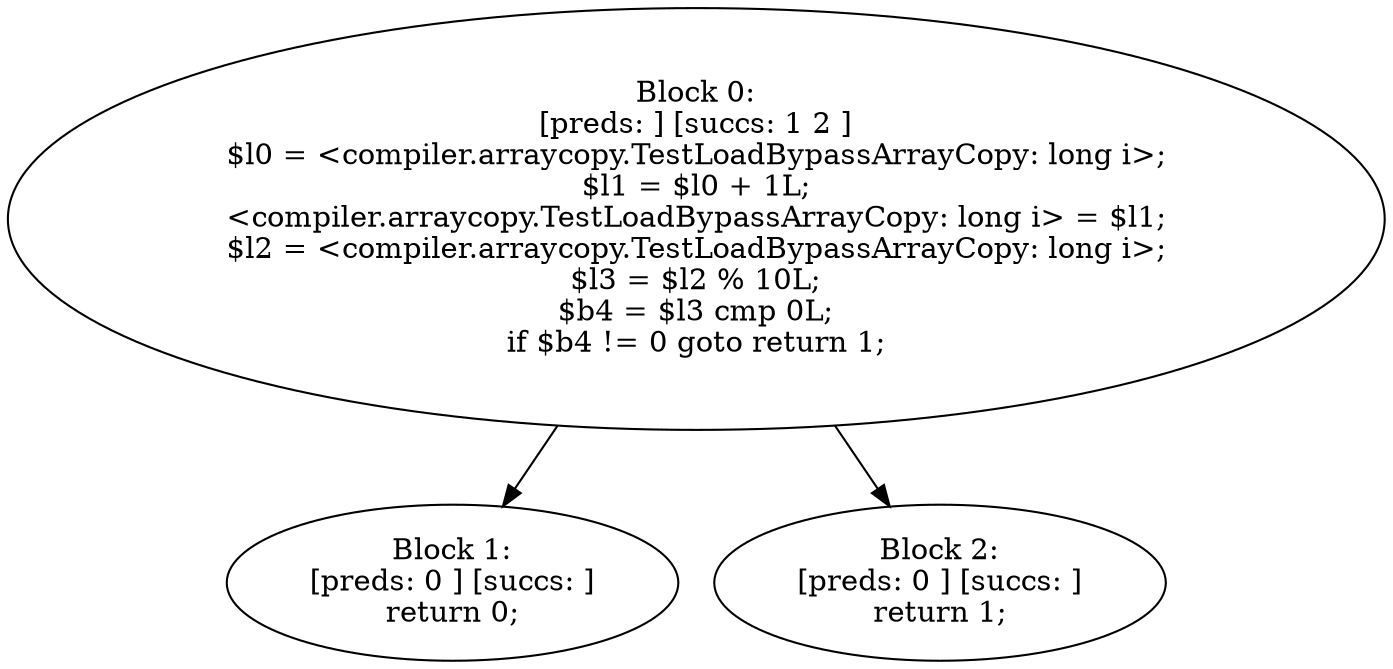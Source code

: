 digraph "unitGraph" {
    "Block 0:
[preds: ] [succs: 1 2 ]
$l0 = <compiler.arraycopy.TestLoadBypassArrayCopy: long i>;
$l1 = $l0 + 1L;
<compiler.arraycopy.TestLoadBypassArrayCopy: long i> = $l1;
$l2 = <compiler.arraycopy.TestLoadBypassArrayCopy: long i>;
$l3 = $l2 % 10L;
$b4 = $l3 cmp 0L;
if $b4 != 0 goto return 1;
"
    "Block 1:
[preds: 0 ] [succs: ]
return 0;
"
    "Block 2:
[preds: 0 ] [succs: ]
return 1;
"
    "Block 0:
[preds: ] [succs: 1 2 ]
$l0 = <compiler.arraycopy.TestLoadBypassArrayCopy: long i>;
$l1 = $l0 + 1L;
<compiler.arraycopy.TestLoadBypassArrayCopy: long i> = $l1;
$l2 = <compiler.arraycopy.TestLoadBypassArrayCopy: long i>;
$l3 = $l2 % 10L;
$b4 = $l3 cmp 0L;
if $b4 != 0 goto return 1;
"->"Block 1:
[preds: 0 ] [succs: ]
return 0;
";
    "Block 0:
[preds: ] [succs: 1 2 ]
$l0 = <compiler.arraycopy.TestLoadBypassArrayCopy: long i>;
$l1 = $l0 + 1L;
<compiler.arraycopy.TestLoadBypassArrayCopy: long i> = $l1;
$l2 = <compiler.arraycopy.TestLoadBypassArrayCopy: long i>;
$l3 = $l2 % 10L;
$b4 = $l3 cmp 0L;
if $b4 != 0 goto return 1;
"->"Block 2:
[preds: 0 ] [succs: ]
return 1;
";
}
